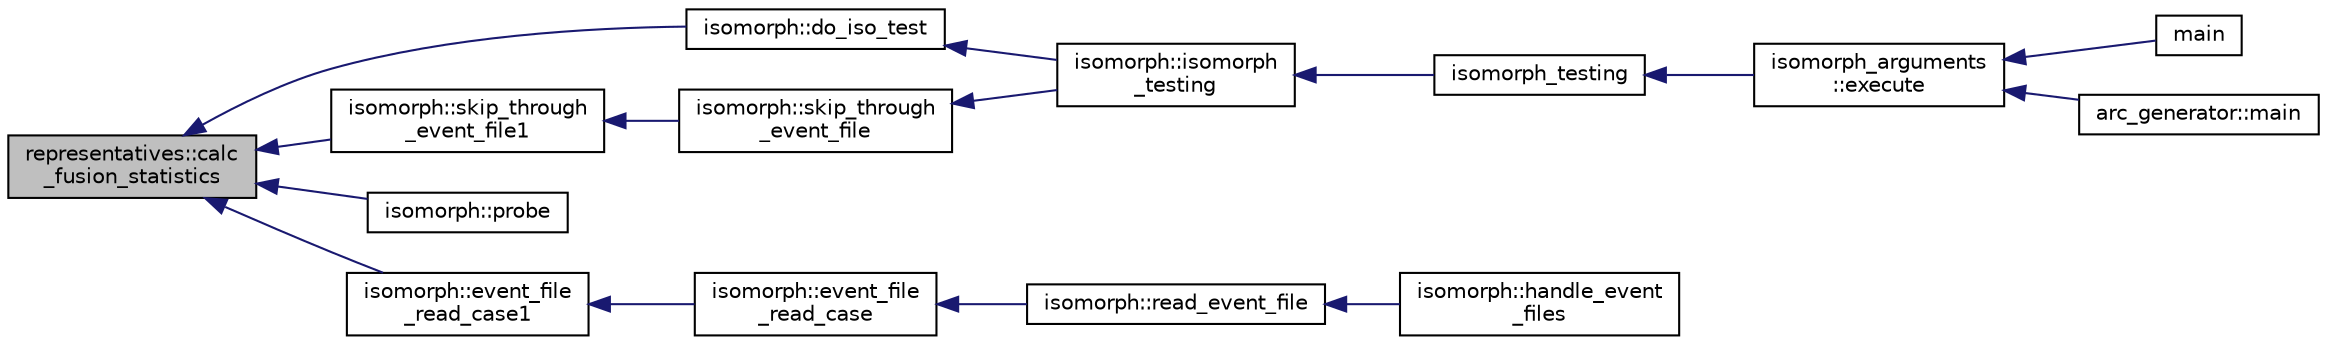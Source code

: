 digraph "representatives::calc_fusion_statistics"
{
  edge [fontname="Helvetica",fontsize="10",labelfontname="Helvetica",labelfontsize="10"];
  node [fontname="Helvetica",fontsize="10",shape=record];
  rankdir="LR";
  Node8 [label="representatives::calc\l_fusion_statistics",height=0.2,width=0.4,color="black", fillcolor="grey75", style="filled", fontcolor="black"];
  Node8 -> Node9 [dir="back",color="midnightblue",fontsize="10",style="solid",fontname="Helvetica"];
  Node9 [label="isomorph::skip_through\l_event_file1",height=0.2,width=0.4,color="black", fillcolor="white", style="filled",URL="$d3/d5f/classisomorph.html#ae8eaba3902c3e32c9f15f9288cb576c7"];
  Node9 -> Node10 [dir="back",color="midnightblue",fontsize="10",style="solid",fontname="Helvetica"];
  Node10 [label="isomorph::skip_through\l_event_file",height=0.2,width=0.4,color="black", fillcolor="white", style="filled",URL="$d3/d5f/classisomorph.html#acdf47597968e29ce30e6b14c19660757"];
  Node10 -> Node11 [dir="back",color="midnightblue",fontsize="10",style="solid",fontname="Helvetica"];
  Node11 [label="isomorph::isomorph\l_testing",height=0.2,width=0.4,color="black", fillcolor="white", style="filled",URL="$d3/d5f/classisomorph.html#ad7945ec94ba0ba16953482edfaa4da6e"];
  Node11 -> Node12 [dir="back",color="midnightblue",fontsize="10",style="solid",fontname="Helvetica"];
  Node12 [label="isomorph_testing",height=0.2,width=0.4,color="black", fillcolor="white", style="filled",URL="$d4/d7e/isomorph__global_8_c.html#a5a73cbe9f89c4727f086482ee2d238f9"];
  Node12 -> Node13 [dir="back",color="midnightblue",fontsize="10",style="solid",fontname="Helvetica"];
  Node13 [label="isomorph_arguments\l::execute",height=0.2,width=0.4,color="black", fillcolor="white", style="filled",URL="$d5/de4/classisomorph__arguments.html#aa85e472d14906abdd5672dc66027583e"];
  Node13 -> Node14 [dir="back",color="midnightblue",fontsize="10",style="solid",fontname="Helvetica"];
  Node14 [label="main",height=0.2,width=0.4,color="black", fillcolor="white", style="filled",URL="$d1/d5e/blt__main_8_c.html#a217dbf8b442f20279ea00b898af96f52"];
  Node13 -> Node15 [dir="back",color="midnightblue",fontsize="10",style="solid",fontname="Helvetica"];
  Node15 [label="arc_generator::main",height=0.2,width=0.4,color="black", fillcolor="white", style="filled",URL="$d4/d21/classarc__generator.html#ad80140b51b165dad1fe6ab232be7829a"];
  Node8 -> Node16 [dir="back",color="midnightblue",fontsize="10",style="solid",fontname="Helvetica"];
  Node16 [label="isomorph::event_file\l_read_case1",height=0.2,width=0.4,color="black", fillcolor="white", style="filled",URL="$d3/d5f/classisomorph.html#ae4ccebb7facad90b52c21e06d4454587"];
  Node16 -> Node17 [dir="back",color="midnightblue",fontsize="10",style="solid",fontname="Helvetica"];
  Node17 [label="isomorph::event_file\l_read_case",height=0.2,width=0.4,color="black", fillcolor="white", style="filled",URL="$d3/d5f/classisomorph.html#a9f56fe81a94a092bf96e615864efa029"];
  Node17 -> Node18 [dir="back",color="midnightblue",fontsize="10",style="solid",fontname="Helvetica"];
  Node18 [label="isomorph::read_event_file",height=0.2,width=0.4,color="black", fillcolor="white", style="filled",URL="$d3/d5f/classisomorph.html#a1dd2cbd2f5012b30f0d4bddf6f8cad2f"];
  Node18 -> Node19 [dir="back",color="midnightblue",fontsize="10",style="solid",fontname="Helvetica"];
  Node19 [label="isomorph::handle_event\l_files",height=0.2,width=0.4,color="black", fillcolor="white", style="filled",URL="$d3/d5f/classisomorph.html#ad26de5e1bd7bae03d375163fd4c30775"];
  Node8 -> Node20 [dir="back",color="midnightblue",fontsize="10",style="solid",fontname="Helvetica"];
  Node20 [label="isomorph::probe",height=0.2,width=0.4,color="black", fillcolor="white", style="filled",URL="$d3/d5f/classisomorph.html#a9cb6fed7b6ac639d886b117a1f454441"];
  Node8 -> Node21 [dir="back",color="midnightblue",fontsize="10",style="solid",fontname="Helvetica"];
  Node21 [label="isomorph::do_iso_test",height=0.2,width=0.4,color="black", fillcolor="white", style="filled",URL="$d3/d5f/classisomorph.html#a51fc3bf5cc3a99282a489b2df37ee24e"];
  Node21 -> Node11 [dir="back",color="midnightblue",fontsize="10",style="solid",fontname="Helvetica"];
}
